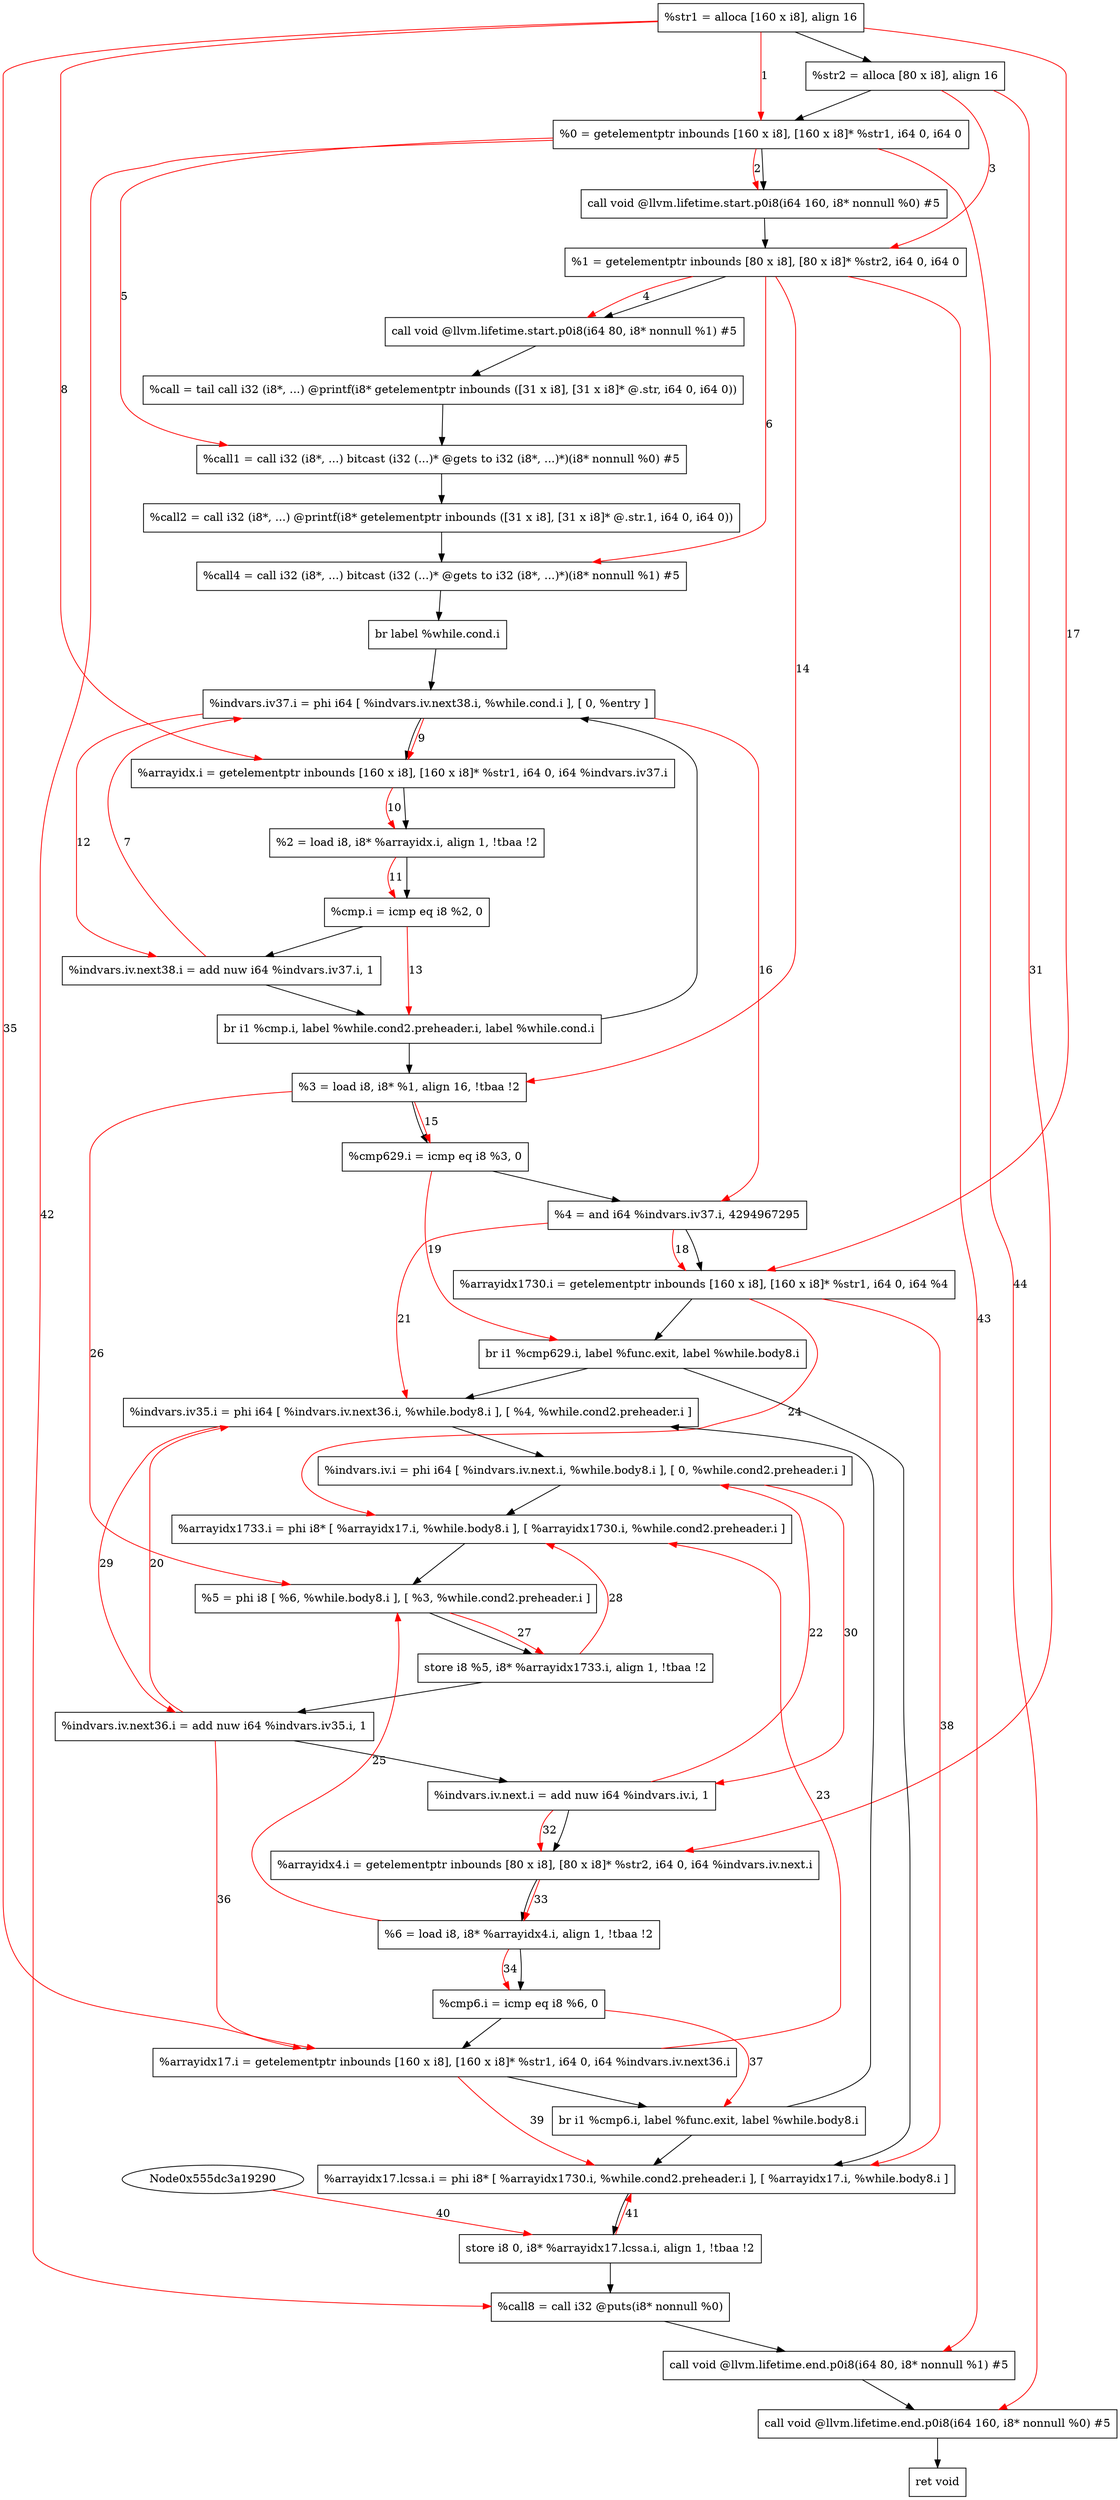 digraph "CDFG for'main' function" {
	Node0x555dc3a19f88[shape=record, label="  %str1 = alloca [160 x i8], align 16"]
	Node0x555dc3a1ae58[shape=record, label="  %str2 = alloca [80 x i8], align 16"]
	Node0x555dc3a1af08[shape=record, label="  %0 = getelementptr inbounds [160 x i8], [160 x i8]* %str1, i64 0, i64 0"]
	Node0x555dc3a1b158[shape=record, label="  call void @llvm.lifetime.start.p0i8(i64 160, i8* nonnull %0) #5"]
	Node0x555dc3a1b248[shape=record, label="  %1 = getelementptr inbounds [80 x i8], [80 x i8]* %str2, i64 0, i64 0"]
	Node0x555dc3a1b338[shape=record, label="  call void @llvm.lifetime.start.p0i8(i64 80, i8* nonnull %1) #5"]
	Node0x555dc3a1b790[shape=record, label="  %call = tail call i32 (i8*, ...) @printf(i8* getelementptr inbounds ([31 x i8], [31 x i8]* @.str, i64 0, i64 0))"]
	Node0x555dc3a1ba10[shape=record, label="  %call1 = call i32 (i8*, ...) bitcast (i32 (...)* @gets to i32 (i8*, ...)*)(i8* nonnull %0) #5"]
	Node0x555dc3a1bba0[shape=record, label="  %call2 = call i32 (i8*, ...) @printf(i8* getelementptr inbounds ([31 x i8], [31 x i8]* @.str.1, i64 0, i64 0))"]
	Node0x555dc3a1bc90[shape=record, label="  %call4 = call i32 (i8*, ...) bitcast (i32 (...)* @gets to i32 (i8*, ...)*)(i8* nonnull %1) #5"]
	Node0x555dc3a1be48[shape=record, label="  br label %while.cond.i"]
	Node0x555dc3a1bf48[shape=record, label="  %indvars.iv37.i = phi i64 [ %indvars.iv.next38.i, %while.cond.i ], [ 0, %entry ]"]
	Node0x555dc3a1c028[shape=record, label="  %arrayidx.i = getelementptr inbounds [160 x i8], [160 x i8]* %str1, i64 0, i64 %indvars.iv37.i"]
	Node0x555dc3a1c0c8[shape=record, label="  %2 = load i8, i8* %arrayidx.i, align 1, !tbaa !2"]
	Node0x555dc3a1c170[shape=record, label="  %cmp.i = icmp eq i8 %2, 0"]
	Node0x555dc3a1c210[shape=record, label="  %indvars.iv.next38.i = add nuw i64 %indvars.iv37.i, 1"]
	Node0x555dc3a1c4b8[shape=record, label="  br i1 %cmp.i, label %while.cond2.preheader.i, label %while.cond.i"]
	Node0x555dc3a1bde8[shape=record, label="  %3 = load i8, i8* %1, align 16, !tbaa !2"]
	Node0x555dc3a1c530[shape=record, label="  %cmp629.i = icmp eq i8 %3, 0"]
	Node0x555dc3a1c5a0[shape=record, label="  %4 = and i64 %indvars.iv37.i, 4294967295"]
	Node0x555dc3a1c678[shape=record, label="  %arrayidx1730.i = getelementptr inbounds [160 x i8], [160 x i8]* %str1, i64 0, i64 %4"]
	Node0x555dc3a1c8d8[shape=record, label="  br i1 %cmp629.i, label %func.exit, label %while.body8.i"]
	Node0x555dc3a1d1c8[shape=record, label="  %indvars.iv35.i = phi i64 [ %indvars.iv.next36.i, %while.body8.i ], [ %4, %while.cond2.preheader.i ]"]
	Node0x555dc3a1d378[shape=record, label="  %indvars.iv.i = phi i64 [ %indvars.iv.next.i, %while.body8.i ], [ 0, %while.cond2.preheader.i ]"]
	Node0x555dc3a1d508[shape=record, label="  %arrayidx1733.i = phi i8* [ %arrayidx17.i, %while.body8.i ], [ %arrayidx1730.i, %while.cond2.preheader.i ]"]
	Node0x555dc3a1d648[shape=record, label="  %5 = phi i8 [ %6, %while.body8.i ], [ %3, %while.cond2.preheader.i ]"]
	Node0x555dc3a1d710[shape=record, label="  store i8 %5, i8* %arrayidx1733.i, align 1, !tbaa !2"]
	Node0x555dc3a1d790[shape=record, label="  %indvars.iv.next36.i = add nuw i64 %indvars.iv35.i, 1"]
	Node0x555dc3a1d800[shape=record, label="  %indvars.iv.next.i = add nuw i64 %indvars.iv.i, 1"]
	Node0x555dc3a1d888[shape=record, label="  %arrayidx4.i = getelementptr inbounds [80 x i8], [80 x i8]* %str2, i64 0, i64 %indvars.iv.next.i"]
	Node0x555dc3a1d2d8[shape=record, label="  %6 = load i8, i8* %arrayidx4.i, align 1, !tbaa !2"]
	Node0x555dc3a1d910[shape=record, label="  %cmp6.i = icmp eq i8 %6, 0"]
	Node0x555dc3a1d998[shape=record, label="  %arrayidx17.i = getelementptr inbounds [160 x i8], [160 x i8]* %str1, i64 0, i64 %indvars.iv.next36.i"]
	Node0x555dc3a1dd58[shape=record, label="  br i1 %cmp6.i, label %func.exit, label %while.body8.i"]
	Node0x555dc3a1dda8[shape=record, label="  %arrayidx17.lcssa.i = phi i8* [ %arrayidx1730.i, %while.cond2.preheader.i ], [ %arrayidx17.i, %while.body8.i ]"]
	Node0x555dc3a1de70[shape=record, label="  store i8 0, i8* %arrayidx17.lcssa.i, align 1, !tbaa !2"]
	Node0x555dc3a1df80[shape=record, label="  %call8 = call i32 @puts(i8* nonnull %0)"]
	Node0x555dc3a1e0e8[shape=record, label="  call void @llvm.lifetime.end.p0i8(i64 80, i8* nonnull %1) #5"]
	Node0x555dc3a1e1f8[shape=record, label="  call void @llvm.lifetime.end.p0i8(i64 160, i8* nonnull %0) #5"]
	Node0x555dc3a1d5a0[shape=record, label="  ret void"]
	Node0x555dc3a19f88 -> Node0x555dc3a1ae58
	Node0x555dc3a1ae58 -> Node0x555dc3a1af08
	Node0x555dc3a1af08 -> Node0x555dc3a1b158
	Node0x555dc3a1b158 -> Node0x555dc3a1b248
	Node0x555dc3a1b248 -> Node0x555dc3a1b338
	Node0x555dc3a1b338 -> Node0x555dc3a1b790
	Node0x555dc3a1b790 -> Node0x555dc3a1ba10
	Node0x555dc3a1ba10 -> Node0x555dc3a1bba0
	Node0x555dc3a1bba0 -> Node0x555dc3a1bc90
	Node0x555dc3a1bc90 -> Node0x555dc3a1be48
	Node0x555dc3a1be48 -> Node0x555dc3a1bf48
	Node0x555dc3a1bf48 -> Node0x555dc3a1c028
	Node0x555dc3a1c028 -> Node0x555dc3a1c0c8
	Node0x555dc3a1c0c8 -> Node0x555dc3a1c170
	Node0x555dc3a1c170 -> Node0x555dc3a1c210
	Node0x555dc3a1c210 -> Node0x555dc3a1c4b8
	Node0x555dc3a1c4b8 -> Node0x555dc3a1bde8
	Node0x555dc3a1c4b8 -> Node0x555dc3a1bf48
	Node0x555dc3a1bde8 -> Node0x555dc3a1c530
	Node0x555dc3a1c530 -> Node0x555dc3a1c5a0
	Node0x555dc3a1c5a0 -> Node0x555dc3a1c678
	Node0x555dc3a1c678 -> Node0x555dc3a1c8d8
	Node0x555dc3a1c8d8 -> Node0x555dc3a1dda8
	Node0x555dc3a1c8d8 -> Node0x555dc3a1d1c8
	Node0x555dc3a1d1c8 -> Node0x555dc3a1d378
	Node0x555dc3a1d378 -> Node0x555dc3a1d508
	Node0x555dc3a1d508 -> Node0x555dc3a1d648
	Node0x555dc3a1d648 -> Node0x555dc3a1d710
	Node0x555dc3a1d710 -> Node0x555dc3a1d790
	Node0x555dc3a1d790 -> Node0x555dc3a1d800
	Node0x555dc3a1d800 -> Node0x555dc3a1d888
	Node0x555dc3a1d888 -> Node0x555dc3a1d2d8
	Node0x555dc3a1d2d8 -> Node0x555dc3a1d910
	Node0x555dc3a1d910 -> Node0x555dc3a1d998
	Node0x555dc3a1d998 -> Node0x555dc3a1dd58
	Node0x555dc3a1dd58 -> Node0x555dc3a1dda8
	Node0x555dc3a1dd58 -> Node0x555dc3a1d1c8
	Node0x555dc3a1dda8 -> Node0x555dc3a1de70
	Node0x555dc3a1de70 -> Node0x555dc3a1df80
	Node0x555dc3a1df80 -> Node0x555dc3a1e0e8
	Node0x555dc3a1e0e8 -> Node0x555dc3a1e1f8
	Node0x555dc3a1e1f8 -> Node0x555dc3a1d5a0
edge [color=red]
	Node0x555dc3a19f88 -> Node0x555dc3a1af08[label="1"]
	Node0x555dc3a1af08 -> Node0x555dc3a1b158[label="2"]
	Node0x555dc3a1ae58 -> Node0x555dc3a1b248[label="3"]
	Node0x555dc3a1b248 -> Node0x555dc3a1b338[label="4"]
	Node0x555dc3a1af08 -> Node0x555dc3a1ba10[label="5"]
	Node0x555dc3a1b248 -> Node0x555dc3a1bc90[label="6"]
	Node0x555dc3a1c210 -> Node0x555dc3a1bf48[label="7"]
	Node0x555dc3a19f88 -> Node0x555dc3a1c028[label="8"]
	Node0x555dc3a1bf48 -> Node0x555dc3a1c028[label="9"]
	Node0x555dc3a1c028 -> Node0x555dc3a1c0c8[label="10"]
	Node0x555dc3a1c0c8 -> Node0x555dc3a1c170[label="11"]
	Node0x555dc3a1bf48 -> Node0x555dc3a1c210[label="12"]
	Node0x555dc3a1c170 -> Node0x555dc3a1c4b8[label="13"]
	Node0x555dc3a1b248 -> Node0x555dc3a1bde8[label="14"]
	Node0x555dc3a1bde8 -> Node0x555dc3a1c530[label="15"]
	Node0x555dc3a1bf48 -> Node0x555dc3a1c5a0[label="16"]
	Node0x555dc3a19f88 -> Node0x555dc3a1c678[label="17"]
	Node0x555dc3a1c5a0 -> Node0x555dc3a1c678[label="18"]
	Node0x555dc3a1c530 -> Node0x555dc3a1c8d8[label="19"]
	Node0x555dc3a1d790 -> Node0x555dc3a1d1c8[label="20"]
	Node0x555dc3a1c5a0 -> Node0x555dc3a1d1c8[label="21"]
	Node0x555dc3a1d800 -> Node0x555dc3a1d378[label="22"]
	Node0x555dc3a1d998 -> Node0x555dc3a1d508[label="23"]
	Node0x555dc3a1c678 -> Node0x555dc3a1d508[label="24"]
	Node0x555dc3a1d2d8 -> Node0x555dc3a1d648[label="25"]
	Node0x555dc3a1bde8 -> Node0x555dc3a1d648[label="26"]
	Node0x555dc3a1d648 -> Node0x555dc3a1d710[label="27"]
	Node0x555dc3a1d710 -> Node0x555dc3a1d508[label="28"]
	Node0x555dc3a1d1c8 -> Node0x555dc3a1d790[label="29"]
	Node0x555dc3a1d378 -> Node0x555dc3a1d800[label="30"]
	Node0x555dc3a1ae58 -> Node0x555dc3a1d888[label="31"]
	Node0x555dc3a1d800 -> Node0x555dc3a1d888[label="32"]
	Node0x555dc3a1d888 -> Node0x555dc3a1d2d8[label="33"]
	Node0x555dc3a1d2d8 -> Node0x555dc3a1d910[label="34"]
	Node0x555dc3a19f88 -> Node0x555dc3a1d998[label="35"]
	Node0x555dc3a1d790 -> Node0x555dc3a1d998[label="36"]
	Node0x555dc3a1d910 -> Node0x555dc3a1dd58[label="37"]
	Node0x555dc3a1c678 -> Node0x555dc3a1dda8[label="38"]
	Node0x555dc3a1d998 -> Node0x555dc3a1dda8[label="39"]
	Node0x555dc3a19290 -> Node0x555dc3a1de70[label="40"]
	Node0x555dc3a1de70 -> Node0x555dc3a1dda8[label="41"]
	Node0x555dc3a1af08 -> Node0x555dc3a1df80[label="42"]
	Node0x555dc3a1b248 -> Node0x555dc3a1e0e8[label="43"]
	Node0x555dc3a1af08 -> Node0x555dc3a1e1f8[label="44"]
}
